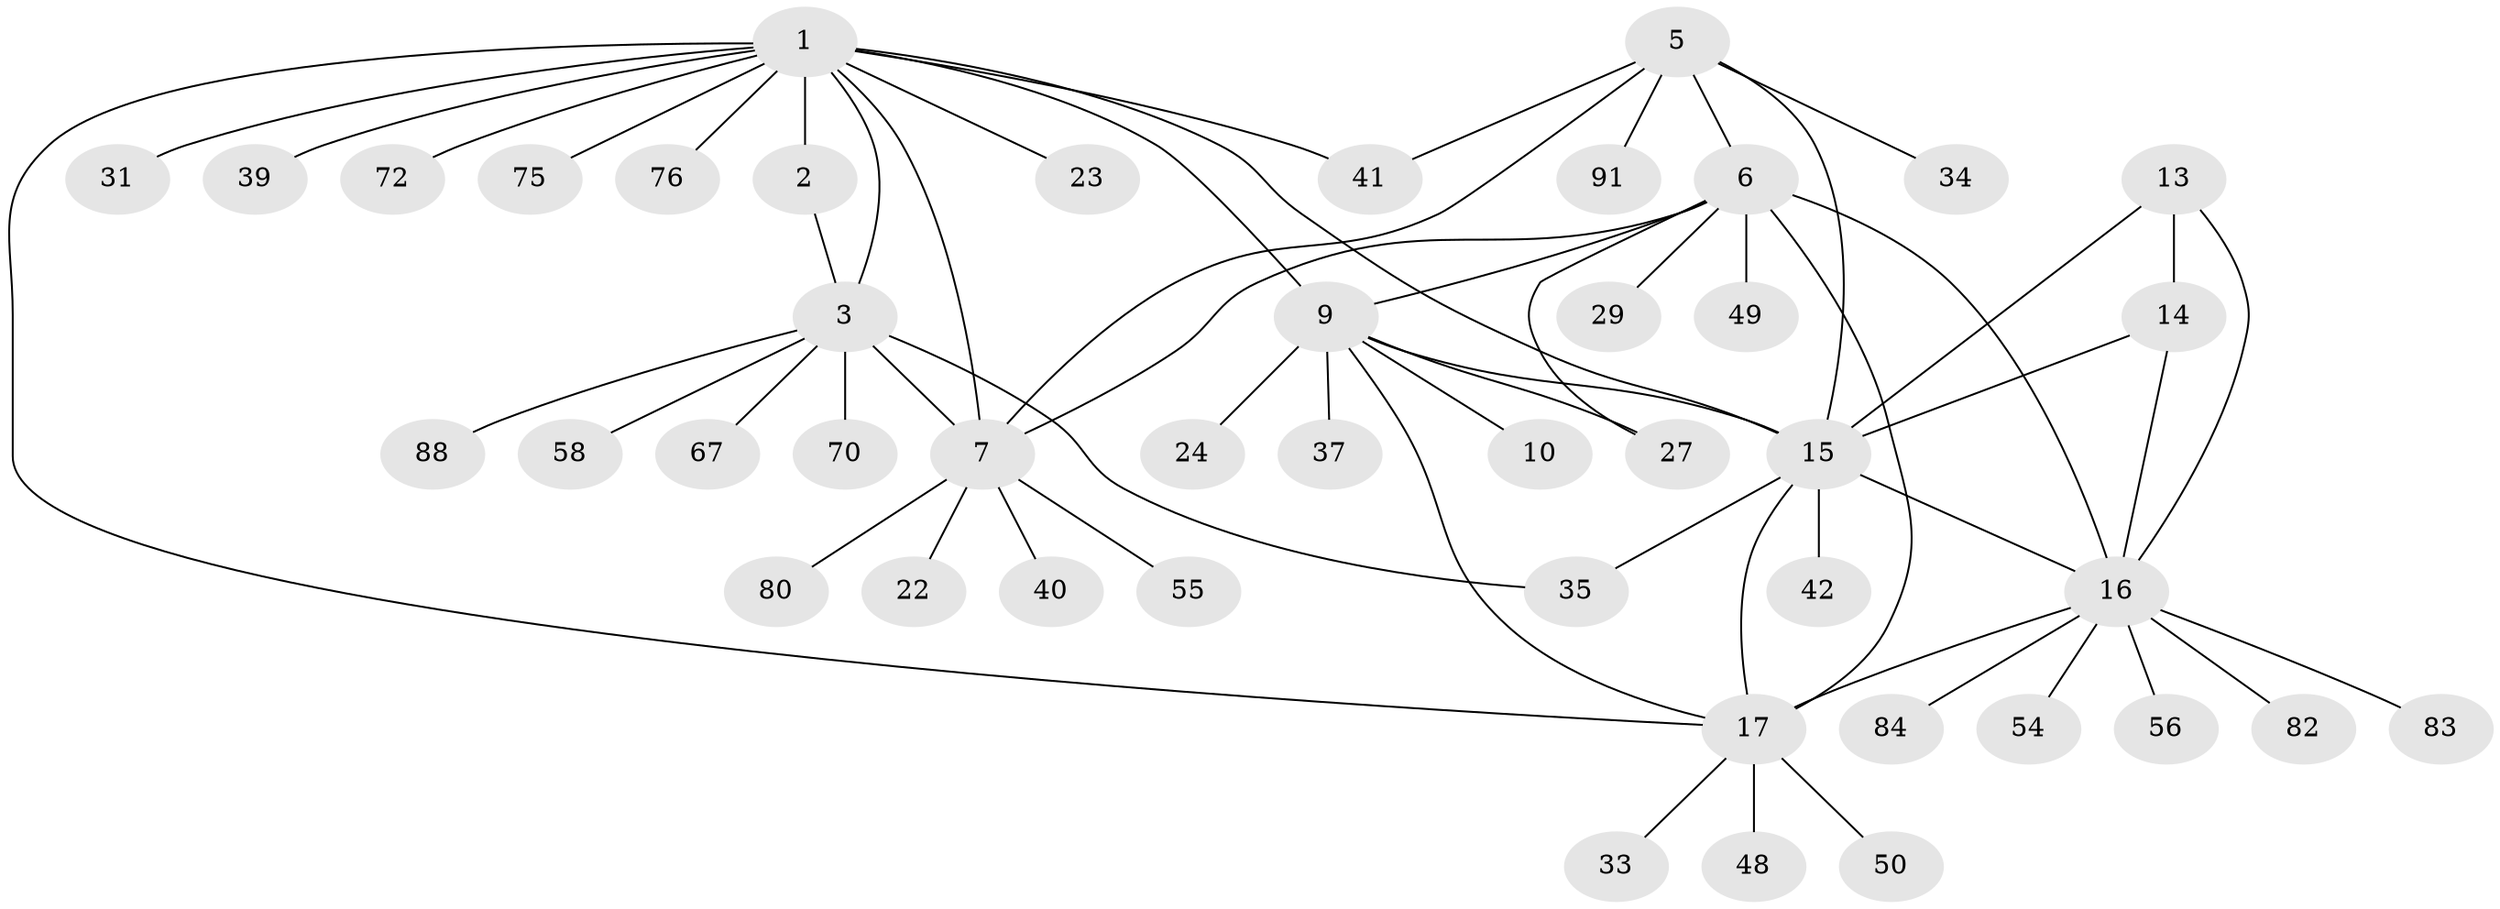 // original degree distribution, {11: 0.01098901098901099, 3: 0.06593406593406594, 9: 0.03296703296703297, 6: 0.04395604395604396, 8: 0.03296703296703297, 7: 0.01098901098901099, 4: 0.03296703296703297, 10: 0.02197802197802198, 14: 0.01098901098901099, 5: 0.01098901098901099, 1: 0.6373626373626373, 2: 0.08791208791208792}
// Generated by graph-tools (version 1.1) at 2025/16/03/09/25 04:16:04]
// undirected, 45 vertices, 61 edges
graph export_dot {
graph [start="1"]
  node [color=gray90,style=filled];
  1 [super="+4"];
  2;
  3;
  5 [super="+8"];
  6 [super="+28+21+18+66"];
  7 [super="+46"];
  9 [super="+11+64+73"];
  10 [super="+32+38+52+45"];
  13 [super="+25"];
  14;
  15 [super="+43"];
  16;
  17 [super="+19+71+51+68+78+89+61"];
  22;
  23 [super="+26+44"];
  24;
  27;
  29;
  31;
  33;
  34;
  35;
  37;
  39;
  40;
  41;
  42;
  48;
  49;
  50;
  54;
  55;
  56;
  58;
  67;
  70;
  72;
  75;
  76;
  80;
  82;
  83;
  84;
  88;
  91;
  1 -- 2 [weight=2];
  1 -- 3 [weight=2];
  1 -- 7;
  1 -- 31;
  1 -- 39;
  1 -- 41;
  1 -- 72;
  1 -- 75;
  1 -- 76;
  1 -- 17;
  1 -- 23;
  1 -- 9;
  1 -- 15;
  2 -- 3;
  3 -- 35;
  3 -- 58;
  3 -- 67;
  3 -- 70;
  3 -- 88;
  3 -- 7;
  5 -- 6 [weight=2];
  5 -- 7 [weight=2];
  5 -- 15;
  5 -- 34;
  5 -- 91;
  5 -- 41;
  6 -- 7;
  6 -- 27;
  6 -- 9;
  6 -- 16;
  6 -- 49;
  6 -- 29;
  6 -- 17 [weight=4];
  7 -- 22;
  7 -- 40;
  7 -- 55;
  7 -- 80;
  9 -- 10 [weight=3];
  9 -- 17 [weight=2];
  9 -- 24;
  9 -- 37;
  9 -- 27;
  9 -- 15;
  13 -- 14;
  13 -- 15;
  13 -- 16;
  14 -- 15;
  14 -- 16;
  15 -- 16;
  15 -- 35;
  15 -- 42;
  15 -- 17;
  16 -- 54;
  16 -- 56;
  16 -- 82;
  16 -- 83;
  16 -- 84;
  16 -- 17;
  17 -- 33;
  17 -- 48;
  17 -- 50;
}
